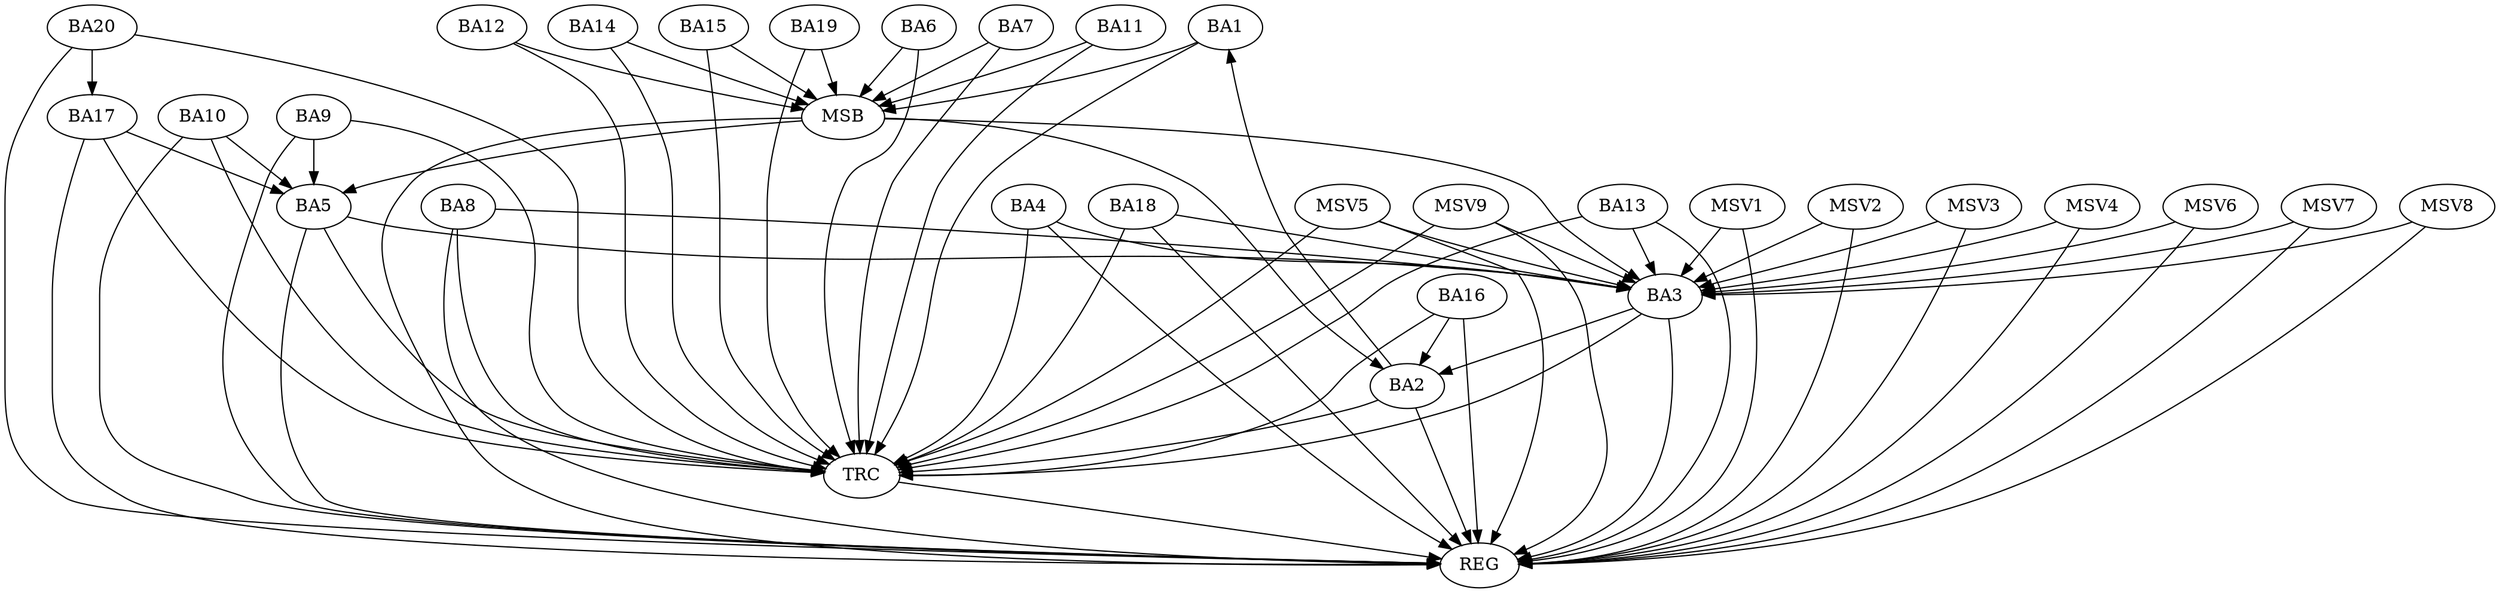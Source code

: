strict digraph G {
  BA1 [ label="BA1" ];
  BA2 [ label="BA2" ];
  BA3 [ label="BA3" ];
  BA4 [ label="BA4" ];
  BA5 [ label="BA5" ];
  BA6 [ label="BA6" ];
  BA7 [ label="BA7" ];
  BA8 [ label="BA8" ];
  BA9 [ label="BA9" ];
  BA10 [ label="BA10" ];
  BA11 [ label="BA11" ];
  BA12 [ label="BA12" ];
  BA13 [ label="BA13" ];
  BA14 [ label="BA14" ];
  BA15 [ label="BA15" ];
  BA16 [ label="BA16" ];
  BA17 [ label="BA17" ];
  BA18 [ label="BA18" ];
  BA19 [ label="BA19" ];
  BA20 [ label="BA20" ];
  REG [ label="REG" ];
  MSB [ label="MSB" ];
  TRC [ label="TRC" ];
  MSV1 [ label="MSV1" ];
  MSV2 [ label="MSV2" ];
  MSV3 [ label="MSV3" ];
  MSV4 [ label="MSV4" ];
  MSV5 [ label="MSV5" ];
  MSV6 [ label="MSV6" ];
  MSV7 [ label="MSV7" ];
  MSV8 [ label="MSV8" ];
  MSV9 [ label="MSV9" ];
  BA2 -> BA1;
  BA3 -> BA2;
  BA4 -> BA3;
  BA5 -> BA3;
  BA8 -> BA3;
  BA9 -> BA5;
  BA10 -> BA5;
  BA13 -> BA3;
  BA16 -> BA2;
  BA17 -> BA5;
  BA18 -> BA3;
  BA20 -> BA17;
  BA2 -> REG;
  BA3 -> REG;
  BA4 -> REG;
  BA5 -> REG;
  BA8 -> REG;
  BA9 -> REG;
  BA10 -> REG;
  BA13 -> REG;
  BA16 -> REG;
  BA17 -> REG;
  BA18 -> REG;
  BA20 -> REG;
  BA1 -> MSB;
  MSB -> BA2;
  MSB -> REG;
  BA6 -> MSB;
  MSB -> BA3;
  BA7 -> MSB;
  BA11 -> MSB;
  MSB -> BA5;
  BA12 -> MSB;
  BA14 -> MSB;
  BA15 -> MSB;
  BA19 -> MSB;
  BA1 -> TRC;
  BA2 -> TRC;
  BA3 -> TRC;
  BA4 -> TRC;
  BA5 -> TRC;
  BA6 -> TRC;
  BA7 -> TRC;
  BA8 -> TRC;
  BA9 -> TRC;
  BA10 -> TRC;
  BA11 -> TRC;
  BA12 -> TRC;
  BA13 -> TRC;
  BA14 -> TRC;
  BA15 -> TRC;
  BA16 -> TRC;
  BA17 -> TRC;
  BA18 -> TRC;
  BA19 -> TRC;
  BA20 -> TRC;
  TRC -> REG;
  MSV1 -> BA3;
  MSV2 -> BA3;
  MSV1 -> REG;
  MSV2 -> REG;
  MSV3 -> BA3;
  MSV3 -> REG;
  MSV4 -> BA3;
  MSV4 -> REG;
  MSV5 -> BA3;
  MSV6 -> BA3;
  MSV5 -> REG;
  MSV5 -> TRC;
  MSV6 -> REG;
  MSV7 -> BA3;
  MSV7 -> REG;
  MSV8 -> BA3;
  MSV9 -> BA3;
  MSV8 -> REG;
  MSV9 -> REG;
  MSV9 -> TRC;
}
